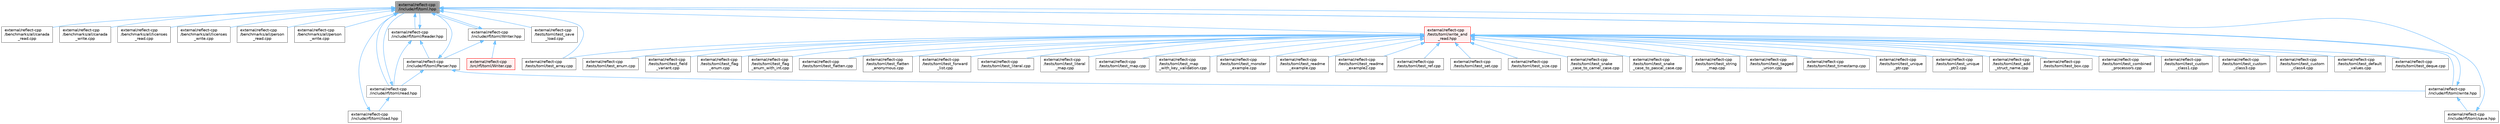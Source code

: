 digraph "external/reflect-cpp/include/rfl/toml.hpp"
{
 // LATEX_PDF_SIZE
  bgcolor="transparent";
  edge [fontname=Helvetica,fontsize=10,labelfontname=Helvetica,labelfontsize=10];
  node [fontname=Helvetica,fontsize=10,shape=box,height=0.2,width=0.4];
  Node1 [id="Node000001",label="external/reflect-cpp\l/include/rfl/toml.hpp",height=0.2,width=0.4,color="gray40", fillcolor="grey60", style="filled", fontcolor="black",tooltip=" "];
  Node1 -> Node2 [id="edge1_Node000001_Node000002",dir="back",color="steelblue1",style="solid",tooltip=" "];
  Node2 [id="Node000002",label="external/reflect-cpp\l/benchmarks/all/canada\l_read.cpp",height=0.2,width=0.4,color="grey40", fillcolor="white", style="filled",URL="$canada__read_8cpp.html",tooltip=" "];
  Node1 -> Node3 [id="edge2_Node000001_Node000003",dir="back",color="steelblue1",style="solid",tooltip=" "];
  Node3 [id="Node000003",label="external/reflect-cpp\l/benchmarks/all/canada\l_write.cpp",height=0.2,width=0.4,color="grey40", fillcolor="white", style="filled",URL="$canada__write_8cpp.html",tooltip=" "];
  Node1 -> Node4 [id="edge3_Node000001_Node000004",dir="back",color="steelblue1",style="solid",tooltip=" "];
  Node4 [id="Node000004",label="external/reflect-cpp\l/benchmarks/all/licenses\l_read.cpp",height=0.2,width=0.4,color="grey40", fillcolor="white", style="filled",URL="$licenses__read_8cpp.html",tooltip=" "];
  Node1 -> Node5 [id="edge4_Node000001_Node000005",dir="back",color="steelblue1",style="solid",tooltip=" "];
  Node5 [id="Node000005",label="external/reflect-cpp\l/benchmarks/all/licenses\l_write.cpp",height=0.2,width=0.4,color="grey40", fillcolor="white", style="filled",URL="$licenses__write_8cpp.html",tooltip=" "];
  Node1 -> Node6 [id="edge5_Node000001_Node000006",dir="back",color="steelblue1",style="solid",tooltip=" "];
  Node6 [id="Node000006",label="external/reflect-cpp\l/benchmarks/all/person\l_read.cpp",height=0.2,width=0.4,color="grey40", fillcolor="white", style="filled",URL="$person__read_8cpp.html",tooltip=" "];
  Node1 -> Node7 [id="edge6_Node000001_Node000007",dir="back",color="steelblue1",style="solid",tooltip=" "];
  Node7 [id="Node000007",label="external/reflect-cpp\l/benchmarks/all/person\l_write.cpp",height=0.2,width=0.4,color="grey40", fillcolor="white", style="filled",URL="$person__write_8cpp.html",tooltip=" "];
  Node1 -> Node8 [id="edge7_Node000001_Node000008",dir="back",color="steelblue1",style="solid",tooltip=" "];
  Node8 [id="Node000008",label="external/reflect-cpp\l/include/rfl/toml/Reader.hpp",height=0.2,width=0.4,color="grey40", fillcolor="white", style="filled",URL="$toml_2_reader_8hpp.html",tooltip=" "];
  Node8 -> Node1 [id="edge8_Node000008_Node000001",dir="back",color="steelblue1",style="solid",tooltip=" "];
  Node8 -> Node9 [id="edge9_Node000008_Node000009",dir="back",color="steelblue1",style="solid",tooltip=" "];
  Node9 [id="Node000009",label="external/reflect-cpp\l/include/rfl/toml/Parser.hpp",height=0.2,width=0.4,color="grey40", fillcolor="white", style="filled",URL="$toml_2_parser_8hpp.html",tooltip=" "];
  Node9 -> Node1 [id="edge10_Node000009_Node000001",dir="back",color="steelblue1",style="solid",tooltip=" "];
  Node9 -> Node10 [id="edge11_Node000009_Node000010",dir="back",color="steelblue1",style="solid",tooltip=" "];
  Node10 [id="Node000010",label="external/reflect-cpp\l/include/rfl/toml/read.hpp",height=0.2,width=0.4,color="grey40", fillcolor="white", style="filled",URL="$toml_2read_8hpp.html",tooltip=" "];
  Node10 -> Node1 [id="edge12_Node000010_Node000001",dir="back",color="steelblue1",style="solid",tooltip=" "];
  Node10 -> Node11 [id="edge13_Node000010_Node000011",dir="back",color="steelblue1",style="solid",tooltip=" "];
  Node11 [id="Node000011",label="external/reflect-cpp\l/include/rfl/toml/load.hpp",height=0.2,width=0.4,color="grey40", fillcolor="white", style="filled",URL="$toml_2load_8hpp.html",tooltip=" "];
  Node11 -> Node1 [id="edge14_Node000011_Node000001",dir="back",color="steelblue1",style="solid",tooltip=" "];
  Node9 -> Node12 [id="edge15_Node000009_Node000012",dir="back",color="steelblue1",style="solid",tooltip=" "];
  Node12 [id="Node000012",label="external/reflect-cpp\l/include/rfl/toml/write.hpp",height=0.2,width=0.4,color="grey40", fillcolor="white", style="filled",URL="$toml_2write_8hpp.html",tooltip=" "];
  Node12 -> Node1 [id="edge16_Node000012_Node000001",dir="back",color="steelblue1",style="solid",tooltip=" "];
  Node12 -> Node13 [id="edge17_Node000012_Node000013",dir="back",color="steelblue1",style="solid",tooltip=" "];
  Node13 [id="Node000013",label="external/reflect-cpp\l/include/rfl/toml/save.hpp",height=0.2,width=0.4,color="grey40", fillcolor="white", style="filled",URL="$toml_2save_8hpp.html",tooltip=" "];
  Node13 -> Node1 [id="edge18_Node000013_Node000001",dir="back",color="steelblue1",style="solid",tooltip=" "];
  Node8 -> Node10 [id="edge19_Node000008_Node000010",dir="back",color="steelblue1",style="solid",tooltip=" "];
  Node1 -> Node14 [id="edge20_Node000001_Node000014",dir="back",color="steelblue1",style="solid",tooltip=" "];
  Node14 [id="Node000014",label="external/reflect-cpp\l/include/rfl/toml/Writer.hpp",height=0.2,width=0.4,color="grey40", fillcolor="white", style="filled",URL="$toml_2_writer_8hpp.html",tooltip=" "];
  Node14 -> Node1 [id="edge21_Node000014_Node000001",dir="back",color="steelblue1",style="solid",tooltip=" "];
  Node14 -> Node9 [id="edge22_Node000014_Node000009",dir="back",color="steelblue1",style="solid",tooltip=" "];
  Node14 -> Node15 [id="edge23_Node000014_Node000015",dir="back",color="steelblue1",style="solid",tooltip=" "];
  Node15 [id="Node000015",label="external/reflect-cpp\l/src/rfl/toml/Writer.cpp",height=0.2,width=0.4,color="red", fillcolor="#FFF0F0", style="filled",URL="$toml_2_writer_8cpp.html",tooltip=" "];
  Node1 -> Node10 [id="edge24_Node000001_Node000010",dir="back",color="steelblue1",style="solid",tooltip=" "];
  Node1 -> Node12 [id="edge25_Node000001_Node000012",dir="back",color="steelblue1",style="solid",tooltip=" "];
  Node1 -> Node17 [id="edge26_Node000001_Node000017",dir="back",color="steelblue1",style="solid",tooltip=" "];
  Node17 [id="Node000017",label="external/reflect-cpp\l/tests/toml/test_array.cpp",height=0.2,width=0.4,color="grey40", fillcolor="white", style="filled",URL="$toml_2test__array_8cpp.html",tooltip=" "];
  Node1 -> Node18 [id="edge27_Node000001_Node000018",dir="back",color="steelblue1",style="solid",tooltip=" "];
  Node18 [id="Node000018",label="external/reflect-cpp\l/tests/toml/test_save\l_load.cpp",height=0.2,width=0.4,color="grey40", fillcolor="white", style="filled",URL="$toml_2test__save__load_8cpp.html",tooltip=" "];
  Node1 -> Node19 [id="edge28_Node000001_Node000019",dir="back",color="steelblue1",style="solid",tooltip=" "];
  Node19 [id="Node000019",label="external/reflect-cpp\l/tests/toml/write_and\l_read.hpp",height=0.2,width=0.4,color="red", fillcolor="#FFF0F0", style="filled",URL="$toml_2write__and__read_8hpp.html",tooltip=" "];
  Node19 -> Node20 [id="edge29_Node000019_Node000020",dir="back",color="steelblue1",style="solid",tooltip=" "];
  Node20 [id="Node000020",label="external/reflect-cpp\l/tests/toml/test_add\l_struct_name.cpp",height=0.2,width=0.4,color="grey40", fillcolor="white", style="filled",URL="$toml_2test__add__struct__name_8cpp.html",tooltip=" "];
  Node19 -> Node17 [id="edge30_Node000019_Node000017",dir="back",color="steelblue1",style="solid",tooltip=" "];
  Node19 -> Node21 [id="edge31_Node000019_Node000021",dir="back",color="steelblue1",style="solid",tooltip=" "];
  Node21 [id="Node000021",label="external/reflect-cpp\l/tests/toml/test_box.cpp",height=0.2,width=0.4,color="grey40", fillcolor="white", style="filled",URL="$toml_2test__box_8cpp.html",tooltip=" "];
  Node19 -> Node22 [id="edge32_Node000019_Node000022",dir="back",color="steelblue1",style="solid",tooltip=" "];
  Node22 [id="Node000022",label="external/reflect-cpp\l/tests/toml/test_combined\l_processors.cpp",height=0.2,width=0.4,color="grey40", fillcolor="white", style="filled",URL="$toml_2test__combined__processors_8cpp.html",tooltip=" "];
  Node19 -> Node23 [id="edge33_Node000019_Node000023",dir="back",color="steelblue1",style="solid",tooltip=" "];
  Node23 [id="Node000023",label="external/reflect-cpp\l/tests/toml/test_custom\l_class1.cpp",height=0.2,width=0.4,color="grey40", fillcolor="white", style="filled",URL="$toml_2test__custom__class1_8cpp.html",tooltip=" "];
  Node19 -> Node24 [id="edge34_Node000019_Node000024",dir="back",color="steelblue1",style="solid",tooltip=" "];
  Node24 [id="Node000024",label="external/reflect-cpp\l/tests/toml/test_custom\l_class3.cpp",height=0.2,width=0.4,color="grey40", fillcolor="white", style="filled",URL="$toml_2test__custom__class3_8cpp.html",tooltip=" "];
  Node19 -> Node25 [id="edge35_Node000019_Node000025",dir="back",color="steelblue1",style="solid",tooltip=" "];
  Node25 [id="Node000025",label="external/reflect-cpp\l/tests/toml/test_custom\l_class4.cpp",height=0.2,width=0.4,color="grey40", fillcolor="white", style="filled",URL="$toml_2test__custom__class4_8cpp.html",tooltip=" "];
  Node19 -> Node26 [id="edge36_Node000019_Node000026",dir="back",color="steelblue1",style="solid",tooltip=" "];
  Node26 [id="Node000026",label="external/reflect-cpp\l/tests/toml/test_default\l_values.cpp",height=0.2,width=0.4,color="grey40", fillcolor="white", style="filled",URL="$toml_2test__default__values_8cpp.html",tooltip=" "];
  Node19 -> Node27 [id="edge37_Node000019_Node000027",dir="back",color="steelblue1",style="solid",tooltip=" "];
  Node27 [id="Node000027",label="external/reflect-cpp\l/tests/toml/test_deque.cpp",height=0.2,width=0.4,color="grey40", fillcolor="white", style="filled",URL="$toml_2test__deque_8cpp.html",tooltip=" "];
  Node19 -> Node28 [id="edge38_Node000019_Node000028",dir="back",color="steelblue1",style="solid",tooltip=" "];
  Node28 [id="Node000028",label="external/reflect-cpp\l/tests/toml/test_enum.cpp",height=0.2,width=0.4,color="grey40", fillcolor="white", style="filled",URL="$toml_2test__enum_8cpp.html",tooltip=" "];
  Node19 -> Node29 [id="edge39_Node000019_Node000029",dir="back",color="steelblue1",style="solid",tooltip=" "];
  Node29 [id="Node000029",label="external/reflect-cpp\l/tests/toml/test_field\l_variant.cpp",height=0.2,width=0.4,color="grey40", fillcolor="white", style="filled",URL="$toml_2test__field__variant_8cpp.html",tooltip=" "];
  Node19 -> Node30 [id="edge40_Node000019_Node000030",dir="back",color="steelblue1",style="solid",tooltip=" "];
  Node30 [id="Node000030",label="external/reflect-cpp\l/tests/toml/test_flag\l_enum.cpp",height=0.2,width=0.4,color="grey40", fillcolor="white", style="filled",URL="$toml_2test__flag__enum_8cpp.html",tooltip=" "];
  Node19 -> Node31 [id="edge41_Node000019_Node000031",dir="back",color="steelblue1",style="solid",tooltip=" "];
  Node31 [id="Node000031",label="external/reflect-cpp\l/tests/toml/test_flag\l_enum_with_int.cpp",height=0.2,width=0.4,color="grey40", fillcolor="white", style="filled",URL="$toml_2test__flag__enum__with__int_8cpp.html",tooltip=" "];
  Node19 -> Node32 [id="edge42_Node000019_Node000032",dir="back",color="steelblue1",style="solid",tooltip=" "];
  Node32 [id="Node000032",label="external/reflect-cpp\l/tests/toml/test_flatten.cpp",height=0.2,width=0.4,color="grey40", fillcolor="white", style="filled",URL="$toml_2test__flatten_8cpp.html",tooltip=" "];
  Node19 -> Node33 [id="edge43_Node000019_Node000033",dir="back",color="steelblue1",style="solid",tooltip=" "];
  Node33 [id="Node000033",label="external/reflect-cpp\l/tests/toml/test_flatten\l_anonymous.cpp",height=0.2,width=0.4,color="grey40", fillcolor="white", style="filled",URL="$toml_2test__flatten__anonymous_8cpp.html",tooltip=" "];
  Node19 -> Node34 [id="edge44_Node000019_Node000034",dir="back",color="steelblue1",style="solid",tooltip=" "];
  Node34 [id="Node000034",label="external/reflect-cpp\l/tests/toml/test_forward\l_list.cpp",height=0.2,width=0.4,color="grey40", fillcolor="white", style="filled",URL="$toml_2test__forward__list_8cpp.html",tooltip=" "];
  Node19 -> Node35 [id="edge45_Node000019_Node000035",dir="back",color="steelblue1",style="solid",tooltip=" "];
  Node35 [id="Node000035",label="external/reflect-cpp\l/tests/toml/test_literal.cpp",height=0.2,width=0.4,color="grey40", fillcolor="white", style="filled",URL="$toml_2test__literal_8cpp.html",tooltip=" "];
  Node19 -> Node36 [id="edge46_Node000019_Node000036",dir="back",color="steelblue1",style="solid",tooltip=" "];
  Node36 [id="Node000036",label="external/reflect-cpp\l/tests/toml/test_literal\l_map.cpp",height=0.2,width=0.4,color="grey40", fillcolor="white", style="filled",URL="$toml_2test__literal__map_8cpp.html",tooltip=" "];
  Node19 -> Node37 [id="edge47_Node000019_Node000037",dir="back",color="steelblue1",style="solid",tooltip=" "];
  Node37 [id="Node000037",label="external/reflect-cpp\l/tests/toml/test_map.cpp",height=0.2,width=0.4,color="grey40", fillcolor="white", style="filled",URL="$toml_2test__map_8cpp.html",tooltip=" "];
  Node19 -> Node38 [id="edge48_Node000019_Node000038",dir="back",color="steelblue1",style="solid",tooltip=" "];
  Node38 [id="Node000038",label="external/reflect-cpp\l/tests/toml/test_map\l_with_key_validation.cpp",height=0.2,width=0.4,color="grey40", fillcolor="white", style="filled",URL="$toml_2test__map__with__key__validation_8cpp.html",tooltip=" "];
  Node19 -> Node39 [id="edge49_Node000019_Node000039",dir="back",color="steelblue1",style="solid",tooltip=" "];
  Node39 [id="Node000039",label="external/reflect-cpp\l/tests/toml/test_monster\l_example.cpp",height=0.2,width=0.4,color="grey40", fillcolor="white", style="filled",URL="$toml_2test__monster__example_8cpp.html",tooltip=" "];
  Node19 -> Node40 [id="edge50_Node000019_Node000040",dir="back",color="steelblue1",style="solid",tooltip=" "];
  Node40 [id="Node000040",label="external/reflect-cpp\l/tests/toml/test_readme\l_example.cpp",height=0.2,width=0.4,color="grey40", fillcolor="white", style="filled",URL="$toml_2test__readme__example_8cpp.html",tooltip=" "];
  Node19 -> Node41 [id="edge51_Node000019_Node000041",dir="back",color="steelblue1",style="solid",tooltip=" "];
  Node41 [id="Node000041",label="external/reflect-cpp\l/tests/toml/test_readme\l_example2.cpp",height=0.2,width=0.4,color="grey40", fillcolor="white", style="filled",URL="$toml_2test__readme__example2_8cpp.html",tooltip=" "];
  Node19 -> Node42 [id="edge52_Node000019_Node000042",dir="back",color="steelblue1",style="solid",tooltip=" "];
  Node42 [id="Node000042",label="external/reflect-cpp\l/tests/toml/test_ref.cpp",height=0.2,width=0.4,color="grey40", fillcolor="white", style="filled",URL="$toml_2test__ref_8cpp.html",tooltip=" "];
  Node19 -> Node43 [id="edge53_Node000019_Node000043",dir="back",color="steelblue1",style="solid",tooltip=" "];
  Node43 [id="Node000043",label="external/reflect-cpp\l/tests/toml/test_set.cpp",height=0.2,width=0.4,color="grey40", fillcolor="white", style="filled",URL="$toml_2test__set_8cpp.html",tooltip=" "];
  Node19 -> Node44 [id="edge54_Node000019_Node000044",dir="back",color="steelblue1",style="solid",tooltip=" "];
  Node44 [id="Node000044",label="external/reflect-cpp\l/tests/toml/test_size.cpp",height=0.2,width=0.4,color="grey40", fillcolor="white", style="filled",URL="$toml_2test__size_8cpp.html",tooltip=" "];
  Node19 -> Node45 [id="edge55_Node000019_Node000045",dir="back",color="steelblue1",style="solid",tooltip=" "];
  Node45 [id="Node000045",label="external/reflect-cpp\l/tests/toml/test_snake\l_case_to_camel_case.cpp",height=0.2,width=0.4,color="grey40", fillcolor="white", style="filled",URL="$toml_2test__snake__case__to__camel__case_8cpp.html",tooltip=" "];
  Node19 -> Node46 [id="edge56_Node000019_Node000046",dir="back",color="steelblue1",style="solid",tooltip=" "];
  Node46 [id="Node000046",label="external/reflect-cpp\l/tests/toml/test_snake\l_case_to_pascal_case.cpp",height=0.2,width=0.4,color="grey40", fillcolor="white", style="filled",URL="$toml_2test__snake__case__to__pascal__case_8cpp.html",tooltip=" "];
  Node19 -> Node47 [id="edge57_Node000019_Node000047",dir="back",color="steelblue1",style="solid",tooltip=" "];
  Node47 [id="Node000047",label="external/reflect-cpp\l/tests/toml/test_string\l_map.cpp",height=0.2,width=0.4,color="grey40", fillcolor="white", style="filled",URL="$toml_2test__string__map_8cpp.html",tooltip=" "];
  Node19 -> Node48 [id="edge58_Node000019_Node000048",dir="back",color="steelblue1",style="solid",tooltip=" "];
  Node48 [id="Node000048",label="external/reflect-cpp\l/tests/toml/test_tagged\l_union.cpp",height=0.2,width=0.4,color="grey40", fillcolor="white", style="filled",URL="$toml_2test__tagged__union_8cpp.html",tooltip=" "];
  Node19 -> Node49 [id="edge59_Node000019_Node000049",dir="back",color="steelblue1",style="solid",tooltip=" "];
  Node49 [id="Node000049",label="external/reflect-cpp\l/tests/toml/test_timestamp.cpp",height=0.2,width=0.4,color="grey40", fillcolor="white", style="filled",URL="$toml_2test__timestamp_8cpp.html",tooltip=" "];
  Node19 -> Node50 [id="edge60_Node000019_Node000050",dir="back",color="steelblue1",style="solid",tooltip=" "];
  Node50 [id="Node000050",label="external/reflect-cpp\l/tests/toml/test_unique\l_ptr.cpp",height=0.2,width=0.4,color="grey40", fillcolor="white", style="filled",URL="$toml_2test__unique__ptr_8cpp.html",tooltip=" "];
  Node19 -> Node51 [id="edge61_Node000019_Node000051",dir="back",color="steelblue1",style="solid",tooltip=" "];
  Node51 [id="Node000051",label="external/reflect-cpp\l/tests/toml/test_unique\l_ptr2.cpp",height=0.2,width=0.4,color="grey40", fillcolor="white", style="filled",URL="$toml_2test__unique__ptr2_8cpp.html",tooltip=" "];
}
